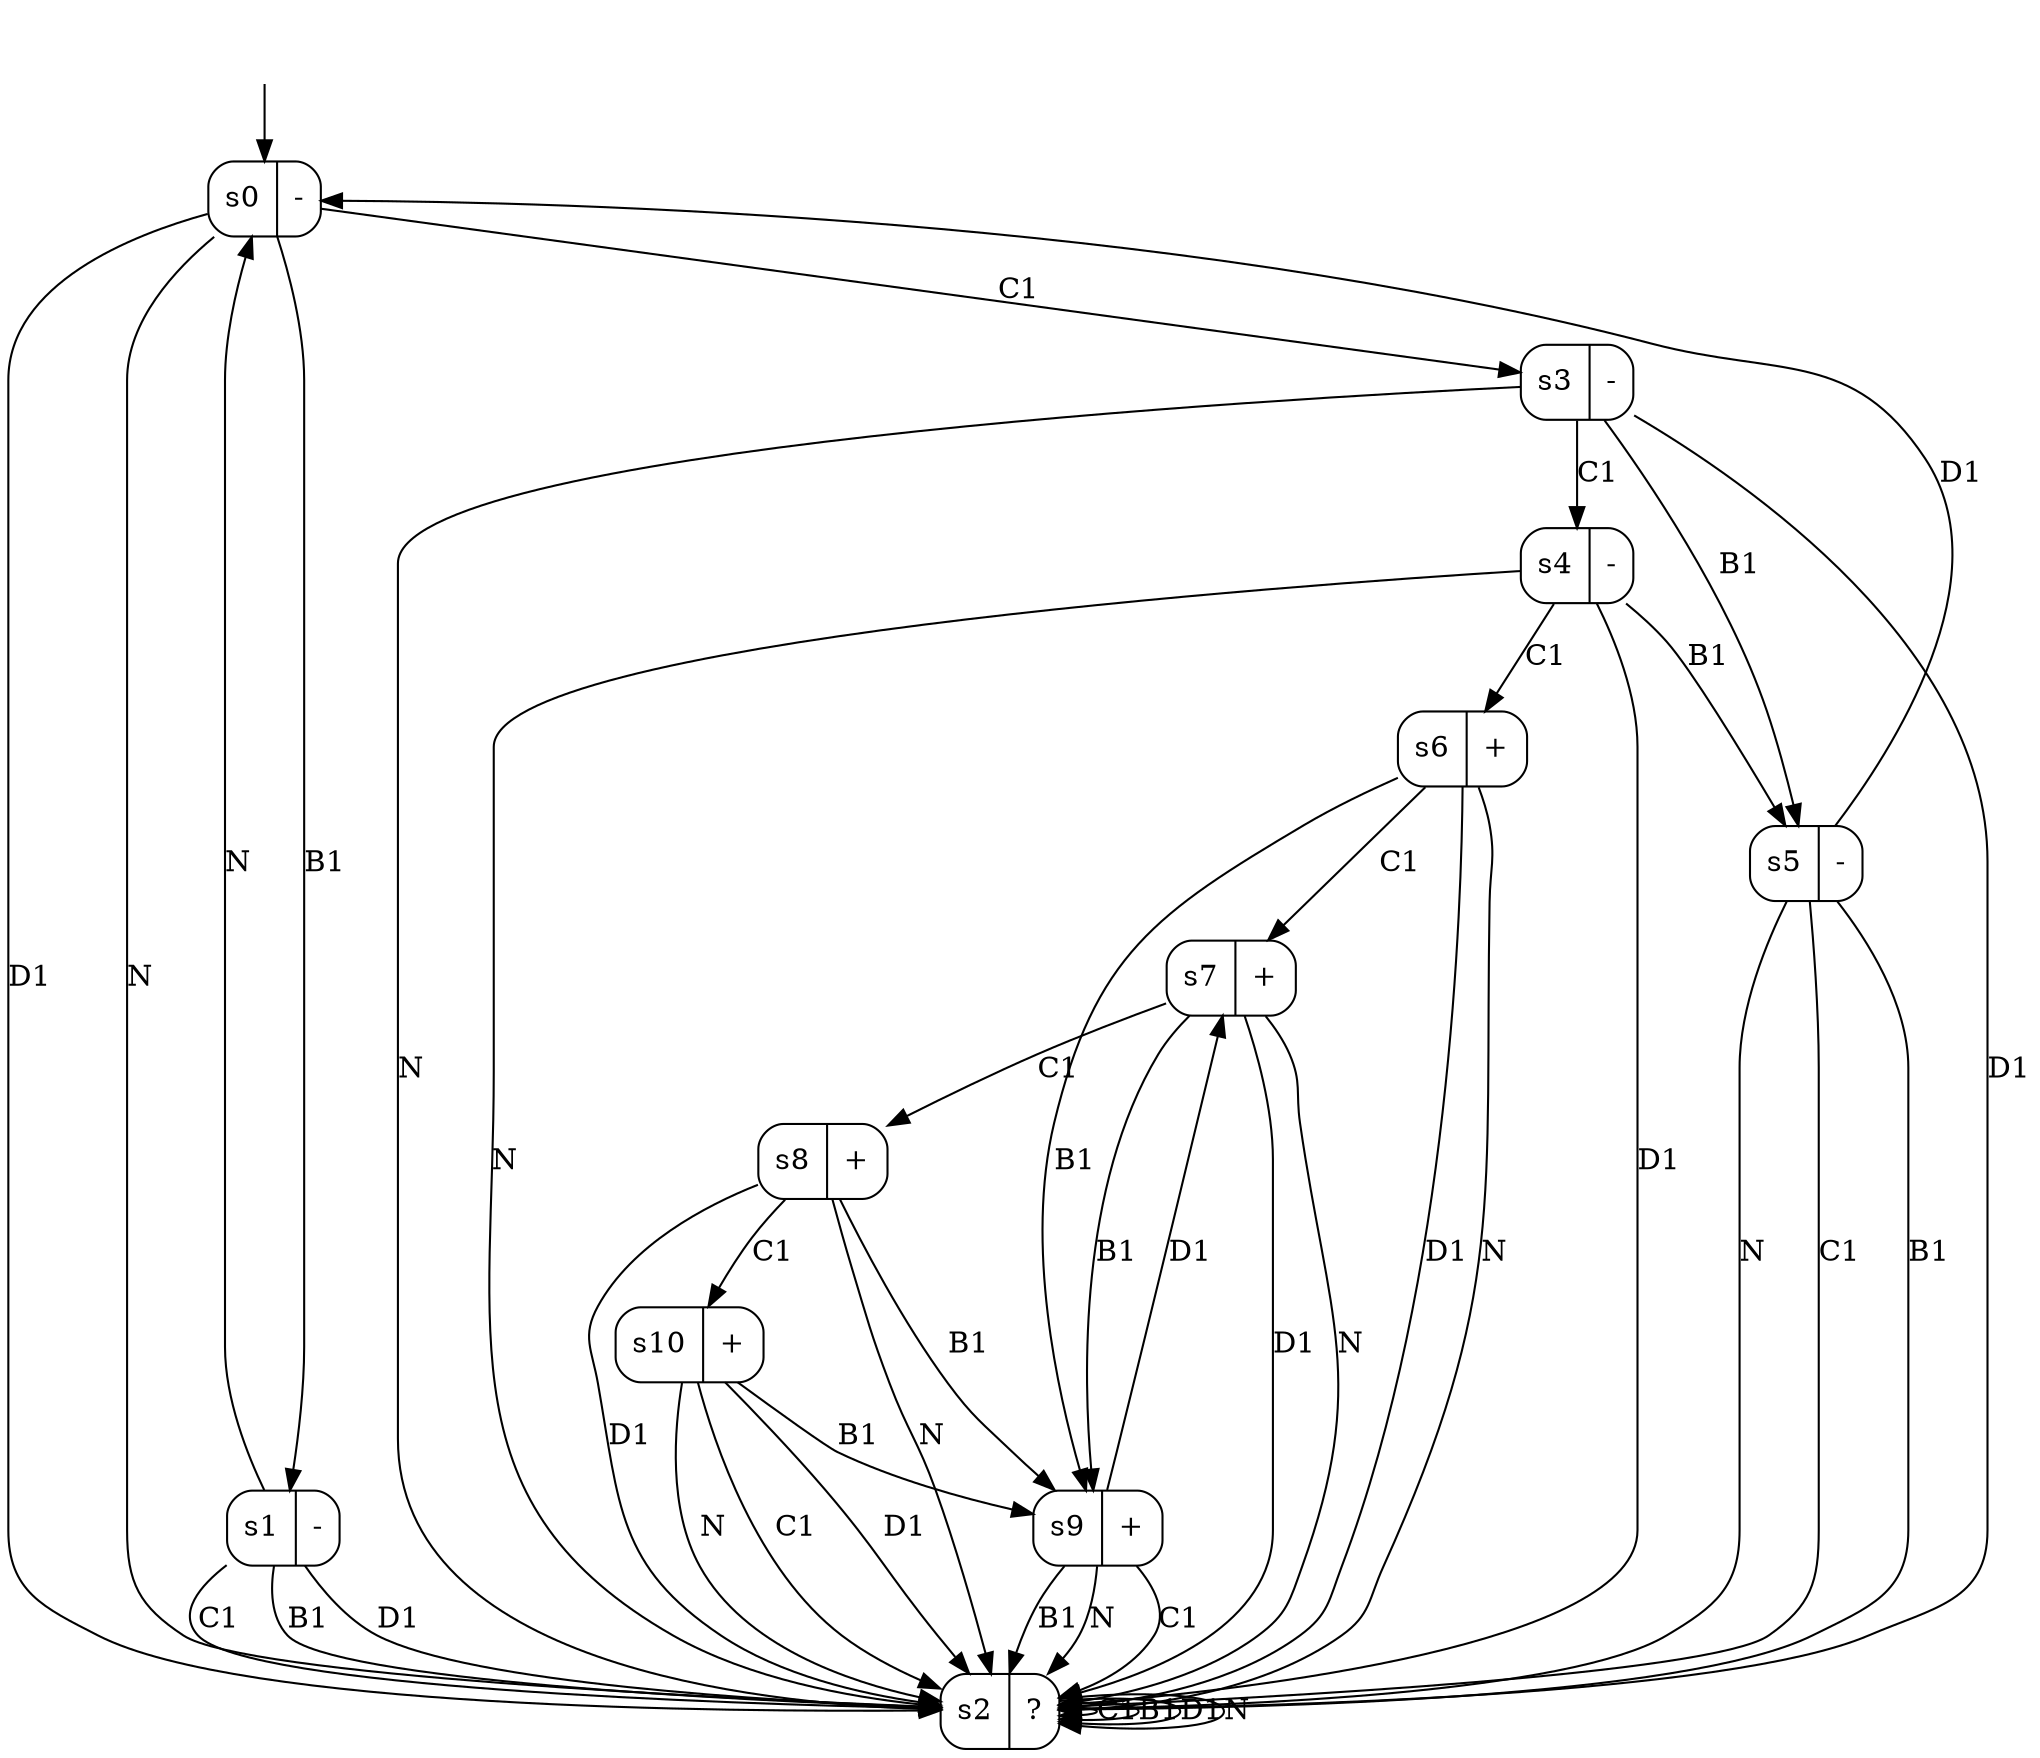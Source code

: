 digraph coffee_6_1_1_dfa3 {
s0 [label="s0|-", shape=record, style=rounded];
s1 [label="s1|-", shape=record, style=rounded];
s2 [label="s2|?", shape=record, style=rounded];
s3 [label="s3|-", shape=record, style=rounded];
s4 [label="s4|-", shape=record, style=rounded];
s5 [label="s5|-", shape=record, style=rounded];
s6 [label="s6|+", shape=record, style=rounded];
s7 [label="s7|+", shape=record, style=rounded];
s8 [label="s8|+", shape=record, style=rounded];
s9 [label="s9|+", shape=record, style=rounded];
s10 [label="s10|+", shape=record, style=rounded];
s0 -> s3  [label="C1"];
s0 -> s1  [label="B1"];
s0 -> s2  [label="D1"];
s0 -> s2  [label="N"];
s1 -> s2  [label="C1"];
s1 -> s2  [label="B1"];
s1 -> s2  [label="D1"];
s1 -> s0  [label="N"];
s2 -> s2  [label="C1"];
s2 -> s2  [label="B1"];
s2 -> s2  [label="D1"];
s2 -> s2  [label="N"];
s3 -> s4  [label="C1"];
s3 -> s5  [label="B1"];
s3 -> s2  [label="D1"];
s3 -> s2  [label="N"];
s4 -> s6  [label="C1"];
s4 -> s5  [label="B1"];
s4 -> s2  [label="D1"];
s4 -> s2  [label="N"];
s5 -> s2  [label="C1"];
s5 -> s2  [label="B1"];
s5 -> s0  [label="D1"];
s5 -> s2  [label="N"];
s6 -> s7  [label="C1"];
s6 -> s9  [label="B1"];
s6 -> s2  [label="D1"];
s6 -> s2  [label="N"];
s7 -> s8  [label="C1"];
s7 -> s9  [label="B1"];
s7 -> s2  [label="D1"];
s7 -> s2  [label="N"];
s8 -> s10  [label="C1"];
s8 -> s9  [label="B1"];
s8 -> s2  [label="D1"];
s8 -> s2  [label="N"];
s9 -> s2  [label="C1"];
s9 -> s2  [label="B1"];
s9 -> s7  [label="D1"];
s9 -> s2  [label="N"];
s10 -> s2  [label="C1"];
s10 -> s9  [label="B1"];
s10 -> s2  [label="D1"];
s10 -> s2  [label="N"];
__start0 [label="", shape=none];
__start0 -> s0  [label=""];
}
